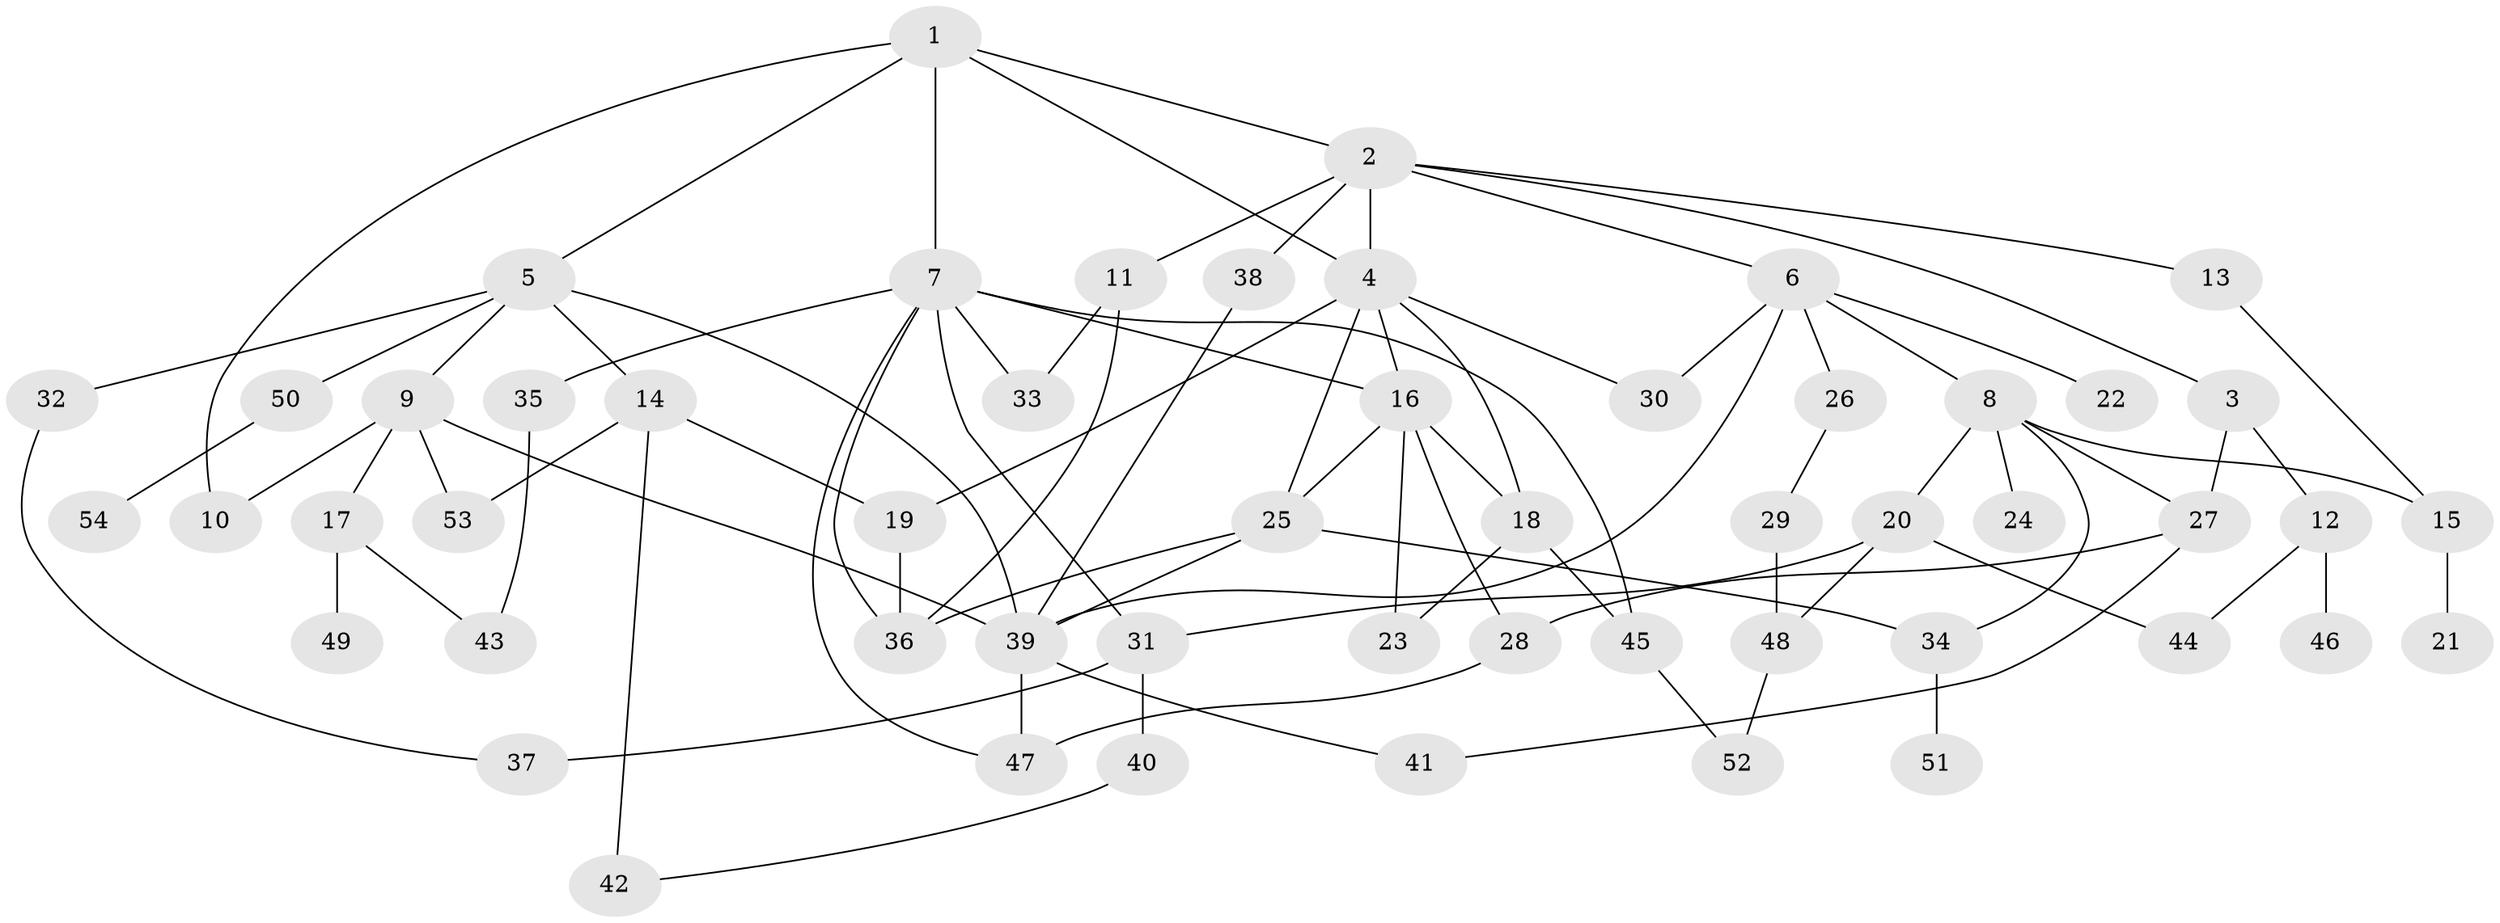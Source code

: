 // original degree distribution, {5: 0.037037037037037035, 8: 0.018518518518518517, 4: 0.12962962962962962, 6: 0.027777777777777776, 7: 0.018518518518518517, 3: 0.2037037037037037, 2: 0.32407407407407407, 1: 0.24074074074074073}
// Generated by graph-tools (version 1.1) at 2025/34/03/09/25 02:34:19]
// undirected, 54 vertices, 85 edges
graph export_dot {
graph [start="1"]
  node [color=gray90,style=filled];
  1;
  2;
  3;
  4;
  5;
  6;
  7;
  8;
  9;
  10;
  11;
  12;
  13;
  14;
  15;
  16;
  17;
  18;
  19;
  20;
  21;
  22;
  23;
  24;
  25;
  26;
  27;
  28;
  29;
  30;
  31;
  32;
  33;
  34;
  35;
  36;
  37;
  38;
  39;
  40;
  41;
  42;
  43;
  44;
  45;
  46;
  47;
  48;
  49;
  50;
  51;
  52;
  53;
  54;
  1 -- 2 [weight=1.0];
  1 -- 4 [weight=1.0];
  1 -- 5 [weight=1.0];
  1 -- 7 [weight=1.0];
  1 -- 10 [weight=1.0];
  2 -- 3 [weight=1.0];
  2 -- 4 [weight=1.0];
  2 -- 6 [weight=1.0];
  2 -- 11 [weight=1.0];
  2 -- 13 [weight=1.0];
  2 -- 38 [weight=1.0];
  3 -- 12 [weight=1.0];
  3 -- 27 [weight=1.0];
  4 -- 16 [weight=1.0];
  4 -- 18 [weight=1.0];
  4 -- 19 [weight=2.0];
  4 -- 25 [weight=1.0];
  4 -- 30 [weight=1.0];
  5 -- 9 [weight=1.0];
  5 -- 14 [weight=1.0];
  5 -- 32 [weight=1.0];
  5 -- 39 [weight=1.0];
  5 -- 50 [weight=1.0];
  6 -- 8 [weight=1.0];
  6 -- 22 [weight=1.0];
  6 -- 26 [weight=1.0];
  6 -- 30 [weight=1.0];
  6 -- 39 [weight=1.0];
  7 -- 16 [weight=1.0];
  7 -- 31 [weight=1.0];
  7 -- 33 [weight=1.0];
  7 -- 35 [weight=1.0];
  7 -- 36 [weight=1.0];
  7 -- 45 [weight=1.0];
  7 -- 47 [weight=1.0];
  8 -- 15 [weight=1.0];
  8 -- 20 [weight=1.0];
  8 -- 24 [weight=1.0];
  8 -- 27 [weight=1.0];
  8 -- 34 [weight=1.0];
  9 -- 10 [weight=1.0];
  9 -- 17 [weight=1.0];
  9 -- 39 [weight=1.0];
  9 -- 53 [weight=1.0];
  11 -- 33 [weight=1.0];
  11 -- 36 [weight=1.0];
  12 -- 44 [weight=1.0];
  12 -- 46 [weight=1.0];
  13 -- 15 [weight=1.0];
  14 -- 19 [weight=1.0];
  14 -- 42 [weight=2.0];
  14 -- 53 [weight=1.0];
  15 -- 21 [weight=1.0];
  16 -- 18 [weight=1.0];
  16 -- 23 [weight=1.0];
  16 -- 25 [weight=1.0];
  16 -- 28 [weight=1.0];
  17 -- 43 [weight=1.0];
  17 -- 49 [weight=1.0];
  18 -- 23 [weight=2.0];
  18 -- 45 [weight=1.0];
  19 -- 36 [weight=1.0];
  20 -- 31 [weight=1.0];
  20 -- 44 [weight=1.0];
  20 -- 48 [weight=1.0];
  25 -- 34 [weight=1.0];
  25 -- 36 [weight=1.0];
  25 -- 39 [weight=1.0];
  26 -- 29 [weight=1.0];
  27 -- 28 [weight=2.0];
  27 -- 41 [weight=1.0];
  28 -- 47 [weight=1.0];
  29 -- 48 [weight=1.0];
  31 -- 37 [weight=2.0];
  31 -- 40 [weight=1.0];
  32 -- 37 [weight=1.0];
  34 -- 51 [weight=1.0];
  35 -- 43 [weight=1.0];
  38 -- 39 [weight=1.0];
  39 -- 41 [weight=1.0];
  39 -- 47 [weight=1.0];
  40 -- 42 [weight=1.0];
  45 -- 52 [weight=1.0];
  48 -- 52 [weight=1.0];
  50 -- 54 [weight=1.0];
}
